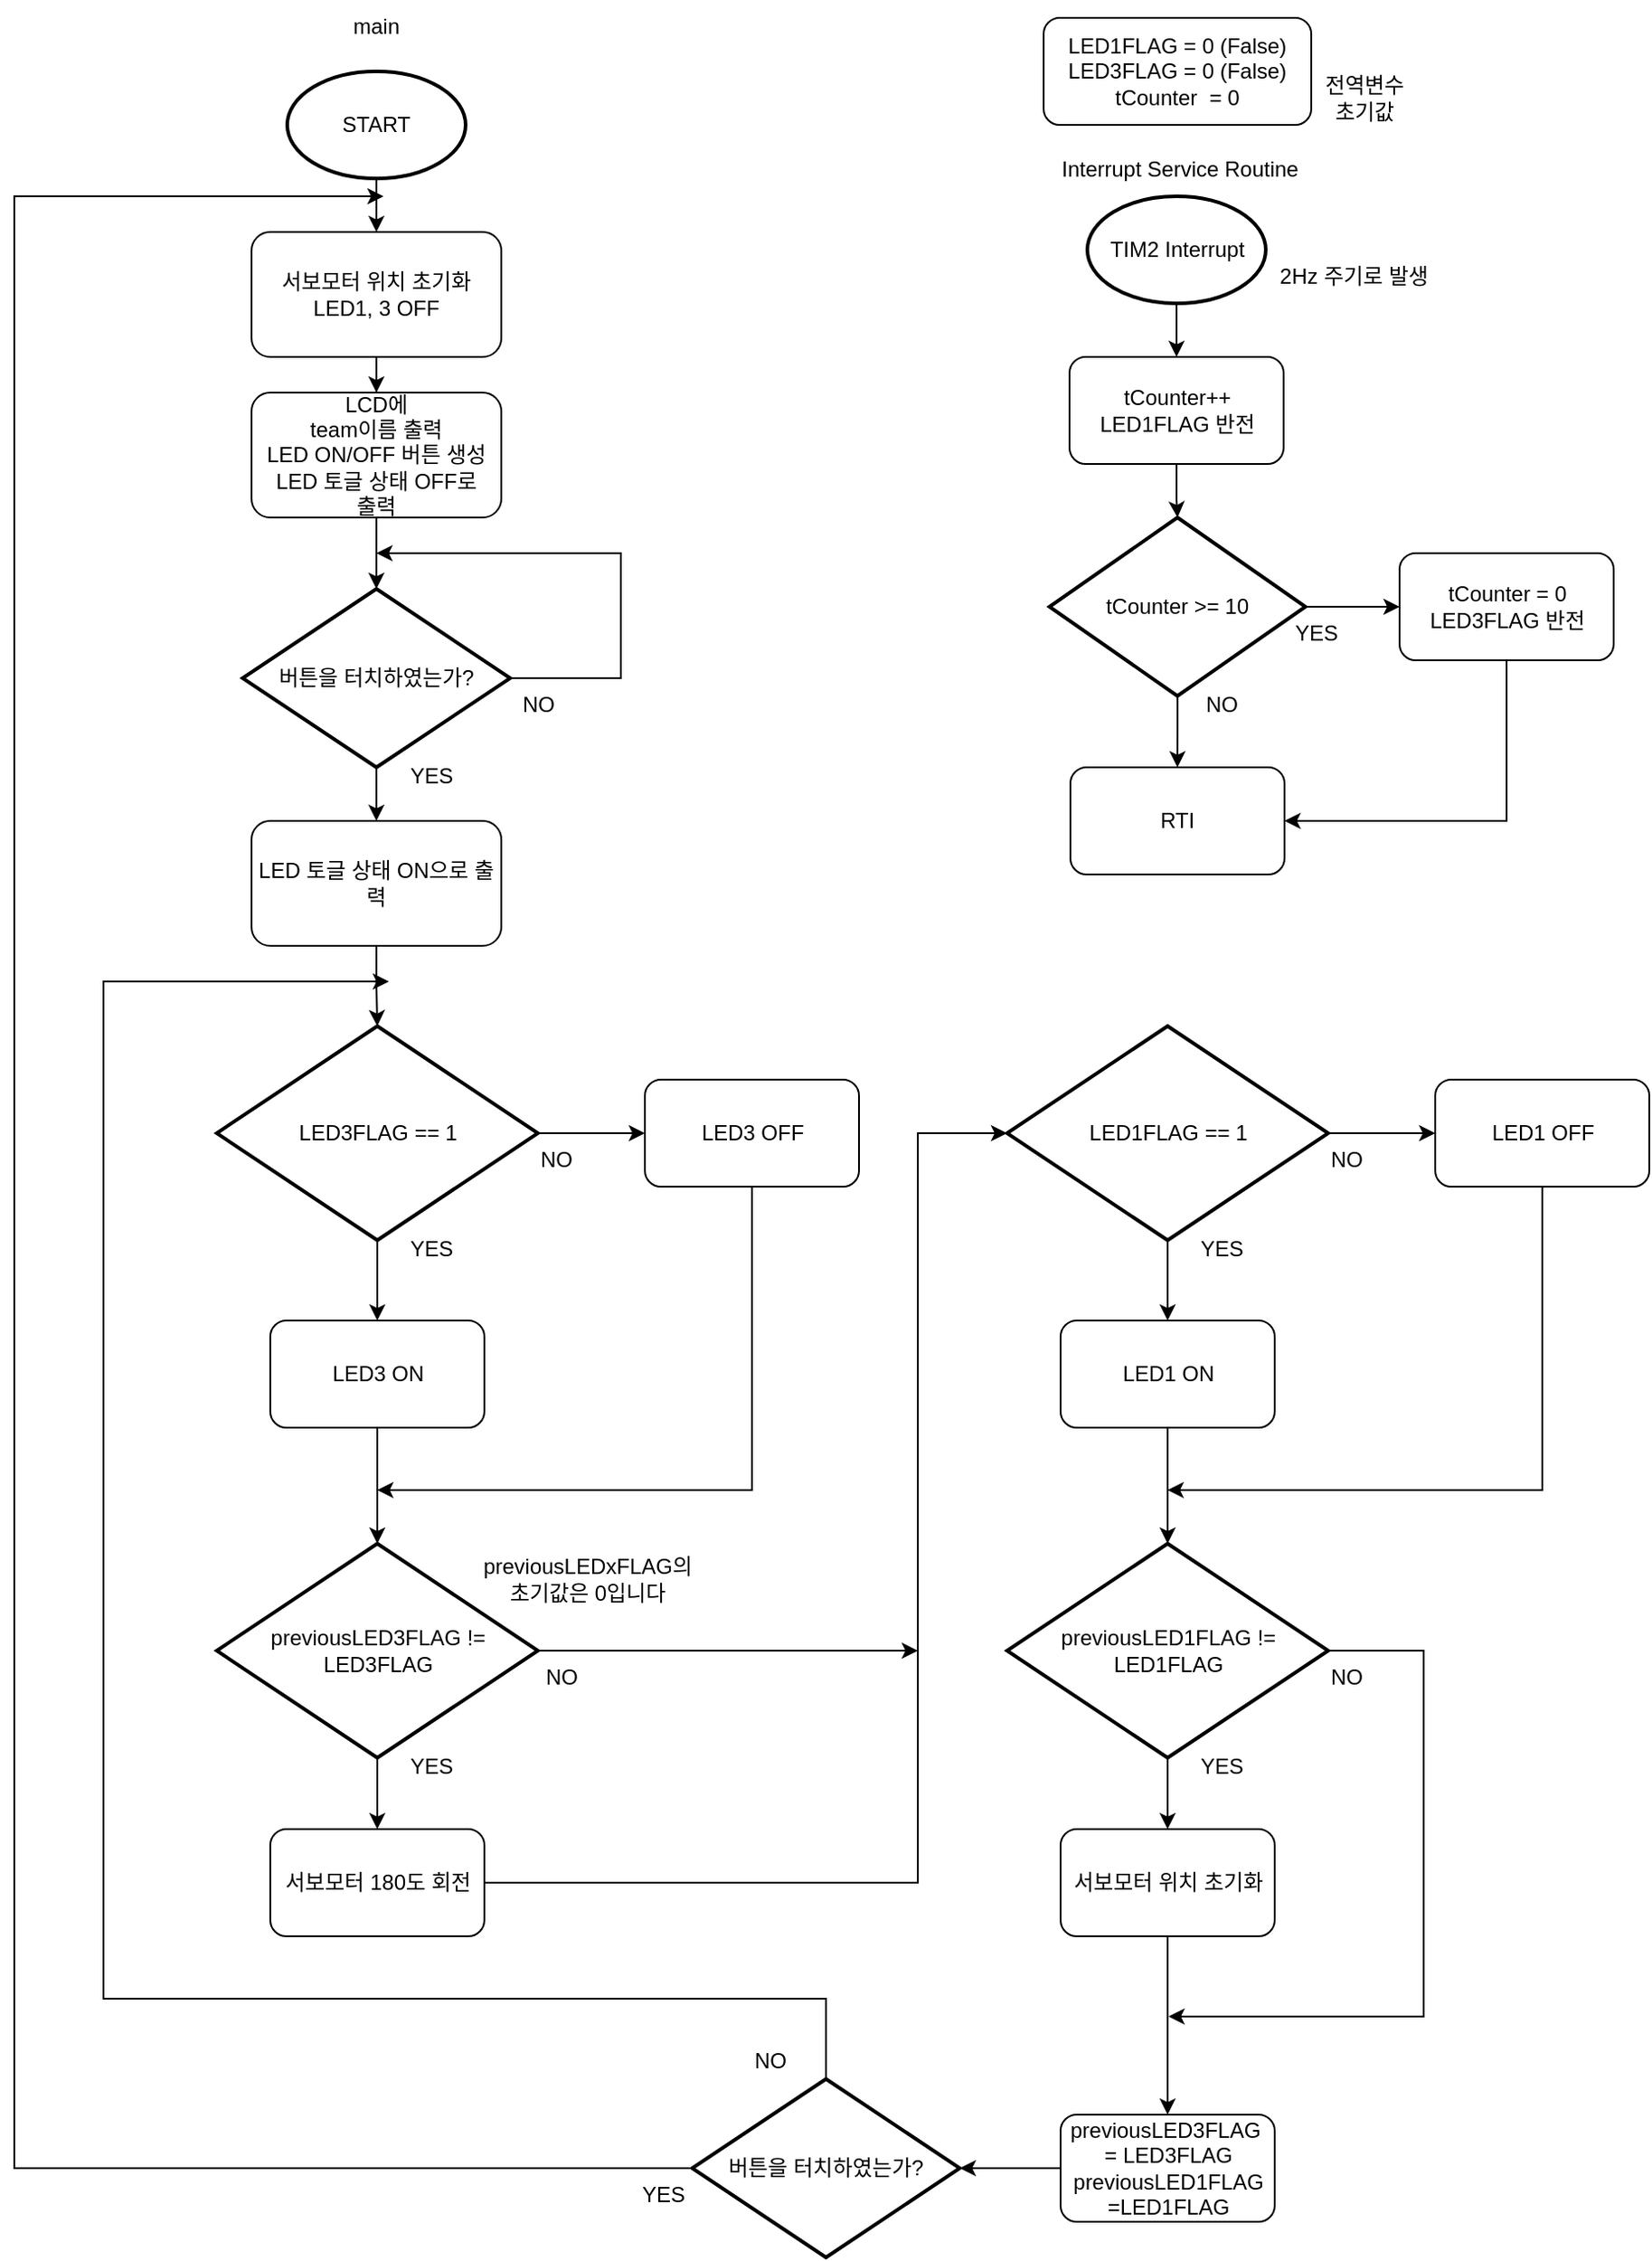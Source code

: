 <mxfile version="15.7.3" type="device"><diagram id="C5RBs43oDa-KdzZeNtuy" name="Page-1"><mxGraphModel dx="1422" dy="762" grid="1" gridSize="10" guides="1" tooltips="1" connect="1" arrows="1" fold="1" page="1" pageScale="1" pageWidth="827" pageHeight="1169" math="0" shadow="0"><root><mxCell id="WIyWlLk6GJQsqaUBKTNV-0"/><mxCell id="WIyWlLk6GJQsqaUBKTNV-1" parent="WIyWlLk6GJQsqaUBKTNV-0"/><mxCell id="STsrkM_sPPwqUzJQIBF4-98" style="edgeStyle=orthogonalEdgeStyle;rounded=0;orthogonalLoop=1;jettySize=auto;html=1;" parent="WIyWlLk6GJQsqaUBKTNV-1" source="STsrkM_sPPwqUzJQIBF4-0" target="STsrkM_sPPwqUzJQIBF4-3" edge="1"><mxGeometry relative="1" as="geometry"/></mxCell><mxCell id="STsrkM_sPPwqUzJQIBF4-0" value="START" style="strokeWidth=2;html=1;shape=mxgraph.flowchart.start_1;whiteSpace=wrap;" parent="WIyWlLk6GJQsqaUBKTNV-1" vertex="1"><mxGeometry x="193" y="50" width="100" height="60" as="geometry"/></mxCell><mxCell id="STsrkM_sPPwqUzJQIBF4-99" style="edgeStyle=orthogonalEdgeStyle;rounded=0;orthogonalLoop=1;jettySize=auto;html=1;" parent="WIyWlLk6GJQsqaUBKTNV-1" source="STsrkM_sPPwqUzJQIBF4-3" target="STsrkM_sPPwqUzJQIBF4-21" edge="1"><mxGeometry relative="1" as="geometry"/></mxCell><mxCell id="STsrkM_sPPwqUzJQIBF4-3" value="서보모터 위치 초기화&lt;br&gt;LED1, 3 OFF" style="rounded=1;whiteSpace=wrap;html=1;" parent="WIyWlLk6GJQsqaUBKTNV-1" vertex="1"><mxGeometry x="173" y="140" width="140" height="70" as="geometry"/></mxCell><mxCell id="STsrkM_sPPwqUzJQIBF4-101" style="edgeStyle=orthogonalEdgeStyle;rounded=0;orthogonalLoop=1;jettySize=auto;html=1;" parent="WIyWlLk6GJQsqaUBKTNV-1" source="STsrkM_sPPwqUzJQIBF4-4" target="STsrkM_sPPwqUzJQIBF4-91" edge="1"><mxGeometry relative="1" as="geometry"/></mxCell><mxCell id="STsrkM_sPPwqUzJQIBF4-102" style="edgeStyle=orthogonalEdgeStyle;rounded=0;orthogonalLoop=1;jettySize=auto;html=1;" parent="WIyWlLk6GJQsqaUBKTNV-1" source="STsrkM_sPPwqUzJQIBF4-4" edge="1"><mxGeometry relative="1" as="geometry"><mxPoint x="243" y="320" as="targetPoint"/><Array as="points"><mxPoint x="380" y="390"/></Array></mxGeometry></mxCell><mxCell id="STsrkM_sPPwqUzJQIBF4-4" value="버튼을 터치하였는가?" style="strokeWidth=2;html=1;shape=mxgraph.flowchart.decision;whiteSpace=wrap;" parent="WIyWlLk6GJQsqaUBKTNV-1" vertex="1"><mxGeometry x="168" y="340" width="150" height="100" as="geometry"/></mxCell><mxCell id="STsrkM_sPPwqUzJQIBF4-12" style="edgeStyle=orthogonalEdgeStyle;rounded=0;orthogonalLoop=1;jettySize=auto;html=1;entryX=0;entryY=0.5;entryDx=0;entryDy=0;" parent="WIyWlLk6GJQsqaUBKTNV-1" source="STsrkM_sPPwqUzJQIBF4-6" target="STsrkM_sPPwqUzJQIBF4-8" edge="1"><mxGeometry relative="1" as="geometry"/></mxCell><mxCell id="STsrkM_sPPwqUzJQIBF4-13" style="edgeStyle=orthogonalEdgeStyle;rounded=0;orthogonalLoop=1;jettySize=auto;html=1;" parent="WIyWlLk6GJQsqaUBKTNV-1" source="STsrkM_sPPwqUzJQIBF4-6" target="STsrkM_sPPwqUzJQIBF4-7" edge="1"><mxGeometry relative="1" as="geometry"/></mxCell><mxCell id="STsrkM_sPPwqUzJQIBF4-6" value="LED3FLAG == 1" style="strokeWidth=2;html=1;shape=mxgraph.flowchart.decision;whiteSpace=wrap;" parent="WIyWlLk6GJQsqaUBKTNV-1" vertex="1"><mxGeometry x="153.5" y="585" width="180" height="120" as="geometry"/></mxCell><mxCell id="STsrkM_sPPwqUzJQIBF4-15" style="edgeStyle=orthogonalEdgeStyle;rounded=0;orthogonalLoop=1;jettySize=auto;html=1;entryX=0.5;entryY=0;entryDx=0;entryDy=0;entryPerimeter=0;" parent="WIyWlLk6GJQsqaUBKTNV-1" source="STsrkM_sPPwqUzJQIBF4-7" target="STsrkM_sPPwqUzJQIBF4-17" edge="1"><mxGeometry relative="1" as="geometry"><mxPoint x="243.5" y="855" as="targetPoint"/></mxGeometry></mxCell><mxCell id="STsrkM_sPPwqUzJQIBF4-7" value="LED3 ON" style="rounded=1;whiteSpace=wrap;html=1;" parent="WIyWlLk6GJQsqaUBKTNV-1" vertex="1"><mxGeometry x="183.5" y="750" width="120" height="60" as="geometry"/></mxCell><mxCell id="STsrkM_sPPwqUzJQIBF4-16" style="edgeStyle=orthogonalEdgeStyle;rounded=0;orthogonalLoop=1;jettySize=auto;html=1;" parent="WIyWlLk6GJQsqaUBKTNV-1" source="STsrkM_sPPwqUzJQIBF4-8" edge="1"><mxGeometry relative="1" as="geometry"><mxPoint x="243.5" y="845" as="targetPoint"/><Array as="points"><mxPoint x="453.5" y="845"/><mxPoint x="243.5" y="845"/></Array></mxGeometry></mxCell><mxCell id="STsrkM_sPPwqUzJQIBF4-8" value="LED3 OFF&lt;br&gt;" style="rounded=1;whiteSpace=wrap;html=1;" parent="WIyWlLk6GJQsqaUBKTNV-1" vertex="1"><mxGeometry x="393.5" y="615" width="120" height="60" as="geometry"/></mxCell><mxCell id="STsrkM_sPPwqUzJQIBF4-35" style="edgeStyle=orthogonalEdgeStyle;rounded=0;orthogonalLoop=1;jettySize=auto;html=1;entryX=0;entryY=0.5;entryDx=0;entryDy=0;entryPerimeter=0;" parent="WIyWlLk6GJQsqaUBKTNV-1" source="STsrkM_sPPwqUzJQIBF4-14" target="STsrkM_sPPwqUzJQIBF4-73" edge="1"><mxGeometry relative="1" as="geometry"><mxPoint x="536.5" y="645" as="targetPoint"/><Array as="points"><mxPoint x="546.5" y="1065"/><mxPoint x="546.5" y="645"/></Array></mxGeometry></mxCell><mxCell id="STsrkM_sPPwqUzJQIBF4-14" value="서보모터 180도 회전" style="rounded=1;whiteSpace=wrap;html=1;" parent="WIyWlLk6GJQsqaUBKTNV-1" vertex="1"><mxGeometry x="183.5" y="1035" width="120" height="60" as="geometry"/></mxCell><mxCell id="STsrkM_sPPwqUzJQIBF4-18" style="edgeStyle=orthogonalEdgeStyle;rounded=0;orthogonalLoop=1;jettySize=auto;html=1;entryX=0.5;entryY=0;entryDx=0;entryDy=0;" parent="WIyWlLk6GJQsqaUBKTNV-1" source="STsrkM_sPPwqUzJQIBF4-17" target="STsrkM_sPPwqUzJQIBF4-14" edge="1"><mxGeometry relative="1" as="geometry"/></mxCell><mxCell id="STsrkM_sPPwqUzJQIBF4-89" style="edgeStyle=orthogonalEdgeStyle;rounded=0;orthogonalLoop=1;jettySize=auto;html=1;" parent="WIyWlLk6GJQsqaUBKTNV-1" source="STsrkM_sPPwqUzJQIBF4-17" edge="1"><mxGeometry relative="1" as="geometry"><mxPoint x="546.5" y="935" as="targetPoint"/></mxGeometry></mxCell><mxCell id="STsrkM_sPPwqUzJQIBF4-17" value="previousLED3FLAG != LED3FLAG" style="strokeWidth=2;html=1;shape=mxgraph.flowchart.decision;whiteSpace=wrap;" parent="WIyWlLk6GJQsqaUBKTNV-1" vertex="1"><mxGeometry x="153.5" y="875" width="180" height="120" as="geometry"/></mxCell><mxCell id="STsrkM_sPPwqUzJQIBF4-19" value="YES" style="text;html=1;strokeColor=none;fillColor=none;align=center;verticalAlign=middle;whiteSpace=wrap;rounded=0;" parent="WIyWlLk6GJQsqaUBKTNV-1" vertex="1"><mxGeometry x="243.5" y="695" width="60" height="30" as="geometry"/></mxCell><mxCell id="STsrkM_sPPwqUzJQIBF4-20" value="YES" style="text;html=1;strokeColor=none;fillColor=none;align=center;verticalAlign=middle;whiteSpace=wrap;rounded=0;" parent="WIyWlLk6GJQsqaUBKTNV-1" vertex="1"><mxGeometry x="243.5" y="985" width="60" height="30" as="geometry"/></mxCell><mxCell id="STsrkM_sPPwqUzJQIBF4-100" style="edgeStyle=orthogonalEdgeStyle;rounded=0;orthogonalLoop=1;jettySize=auto;html=1;entryX=0.5;entryY=0;entryDx=0;entryDy=0;entryPerimeter=0;" parent="WIyWlLk6GJQsqaUBKTNV-1" source="STsrkM_sPPwqUzJQIBF4-21" target="STsrkM_sPPwqUzJQIBF4-4" edge="1"><mxGeometry relative="1" as="geometry"/></mxCell><mxCell id="STsrkM_sPPwqUzJQIBF4-21" value="LCD에&lt;br&gt;team이름 출력&lt;span&gt;&lt;br&gt;LED ON/OFF 버튼 생성&lt;br&gt;&lt;/span&gt;LED 토글 상태 OFF로&lt;br&gt;출력&lt;span&gt;&lt;br&gt;&lt;/span&gt;" style="rounded=1;whiteSpace=wrap;html=1;" parent="WIyWlLk6GJQsqaUBKTNV-1" vertex="1"><mxGeometry x="173" y="230" width="140" height="70" as="geometry"/></mxCell><mxCell id="STsrkM_sPPwqUzJQIBF4-37" value="NO" style="text;html=1;strokeColor=none;fillColor=none;align=center;verticalAlign=middle;whiteSpace=wrap;rounded=0;" parent="WIyWlLk6GJQsqaUBKTNV-1" vertex="1"><mxGeometry x="313.5" y="645" width="60" height="30" as="geometry"/></mxCell><mxCell id="STsrkM_sPPwqUzJQIBF4-38" value="NO" style="text;html=1;strokeColor=none;fillColor=none;align=center;verticalAlign=middle;whiteSpace=wrap;rounded=0;" parent="WIyWlLk6GJQsqaUBKTNV-1" vertex="1"><mxGeometry x="316.5" y="935" width="60" height="30" as="geometry"/></mxCell><mxCell id="STsrkM_sPPwqUzJQIBF4-71" style="edgeStyle=orthogonalEdgeStyle;rounded=0;orthogonalLoop=1;jettySize=auto;html=1;entryX=0;entryY=0.5;entryDx=0;entryDy=0;" parent="WIyWlLk6GJQsqaUBKTNV-1" source="STsrkM_sPPwqUzJQIBF4-73" target="STsrkM_sPPwqUzJQIBF4-77" edge="1"><mxGeometry relative="1" as="geometry"/></mxCell><mxCell id="STsrkM_sPPwqUzJQIBF4-72" style="edgeStyle=orthogonalEdgeStyle;rounded=0;orthogonalLoop=1;jettySize=auto;html=1;" parent="WIyWlLk6GJQsqaUBKTNV-1" source="STsrkM_sPPwqUzJQIBF4-73" target="STsrkM_sPPwqUzJQIBF4-75" edge="1"><mxGeometry relative="1" as="geometry"/></mxCell><mxCell id="STsrkM_sPPwqUzJQIBF4-73" value="LED1FLAG == 1" style="strokeWidth=2;html=1;shape=mxgraph.flowchart.decision;whiteSpace=wrap;" parent="WIyWlLk6GJQsqaUBKTNV-1" vertex="1"><mxGeometry x="596.5" y="585" width="180" height="120" as="geometry"/></mxCell><mxCell id="STsrkM_sPPwqUzJQIBF4-74" style="edgeStyle=orthogonalEdgeStyle;rounded=0;orthogonalLoop=1;jettySize=auto;html=1;entryX=0.5;entryY=0;entryDx=0;entryDy=0;entryPerimeter=0;" parent="WIyWlLk6GJQsqaUBKTNV-1" source="STsrkM_sPPwqUzJQIBF4-75" target="STsrkM_sPPwqUzJQIBF4-82" edge="1"><mxGeometry relative="1" as="geometry"><mxPoint x="686.5" y="855" as="targetPoint"/></mxGeometry></mxCell><mxCell id="STsrkM_sPPwqUzJQIBF4-75" value="LED1 ON" style="rounded=1;whiteSpace=wrap;html=1;" parent="WIyWlLk6GJQsqaUBKTNV-1" vertex="1"><mxGeometry x="626.5" y="750" width="120" height="60" as="geometry"/></mxCell><mxCell id="STsrkM_sPPwqUzJQIBF4-76" style="edgeStyle=orthogonalEdgeStyle;rounded=0;orthogonalLoop=1;jettySize=auto;html=1;" parent="WIyWlLk6GJQsqaUBKTNV-1" source="STsrkM_sPPwqUzJQIBF4-77" edge="1"><mxGeometry relative="1" as="geometry"><mxPoint x="686.5" y="845" as="targetPoint"/><Array as="points"><mxPoint x="896.5" y="845"/><mxPoint x="686.5" y="845"/></Array></mxGeometry></mxCell><mxCell id="STsrkM_sPPwqUzJQIBF4-77" value="LED1 OFF" style="rounded=1;whiteSpace=wrap;html=1;" parent="WIyWlLk6GJQsqaUBKTNV-1" vertex="1"><mxGeometry x="836.5" y="615" width="120" height="60" as="geometry"/></mxCell><mxCell id="STsrkM_sPPwqUzJQIBF4-78" style="edgeStyle=orthogonalEdgeStyle;rounded=0;orthogonalLoop=1;jettySize=auto;html=1;entryX=0.5;entryY=0;entryDx=0;entryDy=0;" parent="WIyWlLk6GJQsqaUBKTNV-1" source="STsrkM_sPPwqUzJQIBF4-79" target="STsrkM_sPPwqUzJQIBF4-90" edge="1"><mxGeometry relative="1" as="geometry"><mxPoint x="686.5" y="1135" as="targetPoint"/></mxGeometry></mxCell><mxCell id="STsrkM_sPPwqUzJQIBF4-79" value="서보모터 위치 초기화" style="rounded=1;whiteSpace=wrap;html=1;" parent="WIyWlLk6GJQsqaUBKTNV-1" vertex="1"><mxGeometry x="626.5" y="1035" width="120" height="60" as="geometry"/></mxCell><mxCell id="STsrkM_sPPwqUzJQIBF4-80" style="edgeStyle=orthogonalEdgeStyle;rounded=0;orthogonalLoop=1;jettySize=auto;html=1;entryX=0.5;entryY=0;entryDx=0;entryDy=0;" parent="WIyWlLk6GJQsqaUBKTNV-1" source="STsrkM_sPPwqUzJQIBF4-82" target="STsrkM_sPPwqUzJQIBF4-79" edge="1"><mxGeometry relative="1" as="geometry"/></mxCell><mxCell id="STsrkM_sPPwqUzJQIBF4-81" style="edgeStyle=orthogonalEdgeStyle;rounded=0;orthogonalLoop=1;jettySize=auto;html=1;" parent="WIyWlLk6GJQsqaUBKTNV-1" source="STsrkM_sPPwqUzJQIBF4-82" edge="1"><mxGeometry relative="1" as="geometry"><mxPoint x="687" y="1140" as="targetPoint"/><Array as="points"><mxPoint x="830" y="935"/><mxPoint x="830" y="1140"/><mxPoint x="687" y="1140"/></Array></mxGeometry></mxCell><mxCell id="STsrkM_sPPwqUzJQIBF4-82" value="previousLED1FLAG != LED1FLAG" style="strokeWidth=2;html=1;shape=mxgraph.flowchart.decision;whiteSpace=wrap;" parent="WIyWlLk6GJQsqaUBKTNV-1" vertex="1"><mxGeometry x="596.5" y="875" width="180" height="120" as="geometry"/></mxCell><mxCell id="STsrkM_sPPwqUzJQIBF4-83" value="YES" style="text;html=1;strokeColor=none;fillColor=none;align=center;verticalAlign=middle;whiteSpace=wrap;rounded=0;" parent="WIyWlLk6GJQsqaUBKTNV-1" vertex="1"><mxGeometry x="686.5" y="695" width="60" height="30" as="geometry"/></mxCell><mxCell id="STsrkM_sPPwqUzJQIBF4-84" value="YES" style="text;html=1;strokeColor=none;fillColor=none;align=center;verticalAlign=middle;whiteSpace=wrap;rounded=0;" parent="WIyWlLk6GJQsqaUBKTNV-1" vertex="1"><mxGeometry x="686.5" y="985" width="60" height="30" as="geometry"/></mxCell><mxCell id="STsrkM_sPPwqUzJQIBF4-85" value="NO" style="text;html=1;strokeColor=none;fillColor=none;align=center;verticalAlign=middle;whiteSpace=wrap;rounded=0;" parent="WIyWlLk6GJQsqaUBKTNV-1" vertex="1"><mxGeometry x="756.5" y="645" width="60" height="30" as="geometry"/></mxCell><mxCell id="STsrkM_sPPwqUzJQIBF4-86" value="NO" style="text;html=1;strokeColor=none;fillColor=none;align=center;verticalAlign=middle;whiteSpace=wrap;rounded=0;" parent="WIyWlLk6GJQsqaUBKTNV-1" vertex="1"><mxGeometry x="756.5" y="935" width="60" height="30" as="geometry"/></mxCell><mxCell id="STsrkM_sPPwqUzJQIBF4-94" style="edgeStyle=orthogonalEdgeStyle;rounded=0;orthogonalLoop=1;jettySize=auto;html=1;entryX=1;entryY=0.5;entryDx=0;entryDy=0;entryPerimeter=0;" parent="WIyWlLk6GJQsqaUBKTNV-1" source="STsrkM_sPPwqUzJQIBF4-90" target="STsrkM_sPPwqUzJQIBF4-93" edge="1"><mxGeometry relative="1" as="geometry"><mxPoint x="563.5" y="1225" as="targetPoint"/></mxGeometry></mxCell><mxCell id="STsrkM_sPPwqUzJQIBF4-90" value="previousLED3FLAG&amp;nbsp; = LED3FLAG&lt;br&gt;previousLED1FLAG =LED1FLAG" style="rounded=1;whiteSpace=wrap;html=1;" parent="WIyWlLk6GJQsqaUBKTNV-1" vertex="1"><mxGeometry x="626.5" y="1195" width="120" height="60" as="geometry"/></mxCell><mxCell id="STsrkM_sPPwqUzJQIBF4-103" style="edgeStyle=orthogonalEdgeStyle;rounded=0;orthogonalLoop=1;jettySize=auto;html=1;" parent="WIyWlLk6GJQsqaUBKTNV-1" source="STsrkM_sPPwqUzJQIBF4-91" target="STsrkM_sPPwqUzJQIBF4-6" edge="1"><mxGeometry relative="1" as="geometry"/></mxCell><mxCell id="STsrkM_sPPwqUzJQIBF4-91" value="LED 토글 상태 ON으로 출력" style="rounded=1;whiteSpace=wrap;html=1;" parent="WIyWlLk6GJQsqaUBKTNV-1" vertex="1"><mxGeometry x="173" y="470" width="140" height="70" as="geometry"/></mxCell><mxCell id="STsrkM_sPPwqUzJQIBF4-97" style="edgeStyle=orthogonalEdgeStyle;rounded=0;orthogonalLoop=1;jettySize=auto;html=1;exitX=0.75;exitY=0;exitDx=0;exitDy=0;" parent="WIyWlLk6GJQsqaUBKTNV-1" source="STsrkM_sPPwqUzJQIBF4-105" edge="1"><mxGeometry relative="1" as="geometry"><mxPoint x="247" y="120" as="targetPoint"/><mxPoint x="176.5" y="1225" as="sourcePoint"/><Array as="points"><mxPoint x="40" y="1225"/><mxPoint x="40" y="120"/></Array></mxGeometry></mxCell><mxCell id="STsrkM_sPPwqUzJQIBF4-107" style="edgeStyle=orthogonalEdgeStyle;rounded=0;orthogonalLoop=1;jettySize=auto;html=1;exitX=0.5;exitY=0;exitDx=0;exitDy=0;exitPerimeter=0;" parent="WIyWlLk6GJQsqaUBKTNV-1" source="STsrkM_sPPwqUzJQIBF4-93" edge="1"><mxGeometry relative="1" as="geometry"><mxPoint x="250" y="560" as="targetPoint"/><Array as="points"><mxPoint x="495" y="1130"/><mxPoint x="90" y="1130"/><mxPoint x="90" y="560"/></Array></mxGeometry></mxCell><mxCell id="STsrkM_sPPwqUzJQIBF4-93" value="버튼을 터치하였는가?" style="strokeWidth=2;html=1;shape=mxgraph.flowchart.decision;whiteSpace=wrap;" parent="WIyWlLk6GJQsqaUBKTNV-1" vertex="1"><mxGeometry x="420" y="1175" width="150" height="100" as="geometry"/></mxCell><mxCell id="STsrkM_sPPwqUzJQIBF4-105" value="YES" style="text;html=1;strokeColor=none;fillColor=none;align=center;verticalAlign=middle;whiteSpace=wrap;rounded=0;" parent="WIyWlLk6GJQsqaUBKTNV-1" vertex="1"><mxGeometry x="373.5" y="1225" width="60" height="30" as="geometry"/></mxCell><mxCell id="STsrkM_sPPwqUzJQIBF4-106" value="NO" style="text;html=1;strokeColor=none;fillColor=none;align=center;verticalAlign=middle;whiteSpace=wrap;rounded=0;" parent="WIyWlLk6GJQsqaUBKTNV-1" vertex="1"><mxGeometry x="433.5" y="1150" width="60" height="30" as="geometry"/></mxCell><mxCell id="STsrkM_sPPwqUzJQIBF4-109" value="YES" style="text;html=1;strokeColor=none;fillColor=none;align=center;verticalAlign=middle;whiteSpace=wrap;rounded=0;" parent="WIyWlLk6GJQsqaUBKTNV-1" vertex="1"><mxGeometry x="243.5" y="430" width="60" height="30" as="geometry"/></mxCell><mxCell id="STsrkM_sPPwqUzJQIBF4-110" value="NO" style="text;html=1;strokeColor=none;fillColor=none;align=center;verticalAlign=middle;whiteSpace=wrap;rounded=0;" parent="WIyWlLk6GJQsqaUBKTNV-1" vertex="1"><mxGeometry x="303.5" y="390" width="60" height="30" as="geometry"/></mxCell><mxCell id="STsrkM_sPPwqUzJQIBF4-111" value="LED1FLAG = 0 (False)&lt;br&gt;LED3FLAG = 0 (False)&lt;br&gt;tCounter&amp;nbsp; = 0" style="rounded=1;whiteSpace=wrap;html=1;" parent="WIyWlLk6GJQsqaUBKTNV-1" vertex="1"><mxGeometry x="617" y="20" width="150" height="60" as="geometry"/></mxCell><mxCell id="STsrkM_sPPwqUzJQIBF4-121" style="edgeStyle=orthogonalEdgeStyle;rounded=0;orthogonalLoop=1;jettySize=auto;html=1;entryX=0.5;entryY=0;entryDx=0;entryDy=0;" parent="WIyWlLk6GJQsqaUBKTNV-1" source="STsrkM_sPPwqUzJQIBF4-112" target="STsrkM_sPPwqUzJQIBF4-113" edge="1"><mxGeometry relative="1" as="geometry"/></mxCell><mxCell id="STsrkM_sPPwqUzJQIBF4-112" value="TIM2 Interrupt" style="strokeWidth=2;html=1;shape=mxgraph.flowchart.start_1;whiteSpace=wrap;" parent="WIyWlLk6GJQsqaUBKTNV-1" vertex="1"><mxGeometry x="641.5" y="120" width="100" height="60" as="geometry"/></mxCell><mxCell id="STsrkM_sPPwqUzJQIBF4-122" style="edgeStyle=orthogonalEdgeStyle;rounded=0;orthogonalLoop=1;jettySize=auto;html=1;" parent="WIyWlLk6GJQsqaUBKTNV-1" source="STsrkM_sPPwqUzJQIBF4-113" target="STsrkM_sPPwqUzJQIBF4-114" edge="1"><mxGeometry relative="1" as="geometry"/></mxCell><mxCell id="STsrkM_sPPwqUzJQIBF4-113" value="tCounter++&lt;br&gt;LED1FLAG 반전" style="rounded=1;whiteSpace=wrap;html=1;" parent="WIyWlLk6GJQsqaUBKTNV-1" vertex="1"><mxGeometry x="631.5" y="210" width="120" height="60" as="geometry"/></mxCell><mxCell id="STsrkM_sPPwqUzJQIBF4-124" style="edgeStyle=orthogonalEdgeStyle;rounded=0;orthogonalLoop=1;jettySize=auto;html=1;" parent="WIyWlLk6GJQsqaUBKTNV-1" source="STsrkM_sPPwqUzJQIBF4-114" target="STsrkM_sPPwqUzJQIBF4-123" edge="1"><mxGeometry relative="1" as="geometry"/></mxCell><mxCell id="STsrkM_sPPwqUzJQIBF4-125" style="edgeStyle=orthogonalEdgeStyle;rounded=0;orthogonalLoop=1;jettySize=auto;html=1;entryX=0;entryY=0.5;entryDx=0;entryDy=0;" parent="WIyWlLk6GJQsqaUBKTNV-1" source="STsrkM_sPPwqUzJQIBF4-114" target="STsrkM_sPPwqUzJQIBF4-115" edge="1"><mxGeometry relative="1" as="geometry"/></mxCell><mxCell id="STsrkM_sPPwqUzJQIBF4-114" value="tCounter &amp;gt;= 10" style="strokeWidth=2;html=1;shape=mxgraph.flowchart.decision;whiteSpace=wrap;" parent="WIyWlLk6GJQsqaUBKTNV-1" vertex="1"><mxGeometry x="620.25" y="300" width="143.5" height="100" as="geometry"/></mxCell><mxCell id="STsrkM_sPPwqUzJQIBF4-126" style="edgeStyle=orthogonalEdgeStyle;rounded=0;orthogonalLoop=1;jettySize=auto;html=1;entryX=1;entryY=0.5;entryDx=0;entryDy=0;" parent="WIyWlLk6GJQsqaUBKTNV-1" source="STsrkM_sPPwqUzJQIBF4-115" target="STsrkM_sPPwqUzJQIBF4-123" edge="1"><mxGeometry relative="1" as="geometry"><mxPoint x="876.5" y="470" as="targetPoint"/><Array as="points"><mxPoint x="877" y="470"/></Array></mxGeometry></mxCell><mxCell id="STsrkM_sPPwqUzJQIBF4-115" value="tCounter = 0&lt;br&gt;LED3FLAG 반전" style="rounded=1;whiteSpace=wrap;html=1;" parent="WIyWlLk6GJQsqaUBKTNV-1" vertex="1"><mxGeometry x="816.5" y="320" width="120" height="60" as="geometry"/></mxCell><mxCell id="STsrkM_sPPwqUzJQIBF4-117" value="전역변수 초기값" style="text;html=1;strokeColor=none;fillColor=none;align=center;verticalAlign=middle;whiteSpace=wrap;rounded=0;" parent="WIyWlLk6GJQsqaUBKTNV-1" vertex="1"><mxGeometry x="767" y="50" width="60" height="30" as="geometry"/></mxCell><mxCell id="STsrkM_sPPwqUzJQIBF4-118" value="Interrupt Service Routine" style="text;html=1;strokeColor=none;fillColor=none;align=center;verticalAlign=middle;whiteSpace=wrap;rounded=0;" parent="WIyWlLk6GJQsqaUBKTNV-1" vertex="1"><mxGeometry x="620.5" y="90" width="145" height="30" as="geometry"/></mxCell><mxCell id="STsrkM_sPPwqUzJQIBF4-119" value="main" style="text;html=1;strokeColor=none;fillColor=none;align=center;verticalAlign=middle;whiteSpace=wrap;rounded=0;" parent="WIyWlLk6GJQsqaUBKTNV-1" vertex="1"><mxGeometry x="213" y="10" width="60" height="30" as="geometry"/></mxCell><mxCell id="STsrkM_sPPwqUzJQIBF4-123" value="RTI" style="rounded=1;whiteSpace=wrap;html=1;" parent="WIyWlLk6GJQsqaUBKTNV-1" vertex="1"><mxGeometry x="632" y="440" width="120" height="60" as="geometry"/></mxCell><mxCell id="STsrkM_sPPwqUzJQIBF4-127" value="YES" style="text;html=1;strokeColor=none;fillColor=none;align=center;verticalAlign=middle;whiteSpace=wrap;rounded=0;" parent="WIyWlLk6GJQsqaUBKTNV-1" vertex="1"><mxGeometry x="740" y="350" width="60" height="30" as="geometry"/></mxCell><mxCell id="STsrkM_sPPwqUzJQIBF4-128" value="NO" style="text;html=1;strokeColor=none;fillColor=none;align=center;verticalAlign=middle;whiteSpace=wrap;rounded=0;" parent="WIyWlLk6GJQsqaUBKTNV-1" vertex="1"><mxGeometry x="686.5" y="390" width="60" height="30" as="geometry"/></mxCell><mxCell id="STsrkM_sPPwqUzJQIBF4-129" value="2Hz 주기로 발생" style="text;html=1;strokeColor=none;fillColor=none;align=center;verticalAlign=middle;whiteSpace=wrap;rounded=0;" parent="WIyWlLk6GJQsqaUBKTNV-1" vertex="1"><mxGeometry x="741.5" y="150" width="98" height="30" as="geometry"/></mxCell><mxCell id="STsrkM_sPPwqUzJQIBF4-132" value="previousLEDxFLAG의 &lt;br&gt;초기값은 0입니다" style="text;html=1;strokeColor=none;fillColor=none;align=center;verticalAlign=middle;whiteSpace=wrap;rounded=0;" parent="WIyWlLk6GJQsqaUBKTNV-1" vertex="1"><mxGeometry x="280" y="880" width="163" height="30" as="geometry"/></mxCell></root></mxGraphModel></diagram></mxfile>
